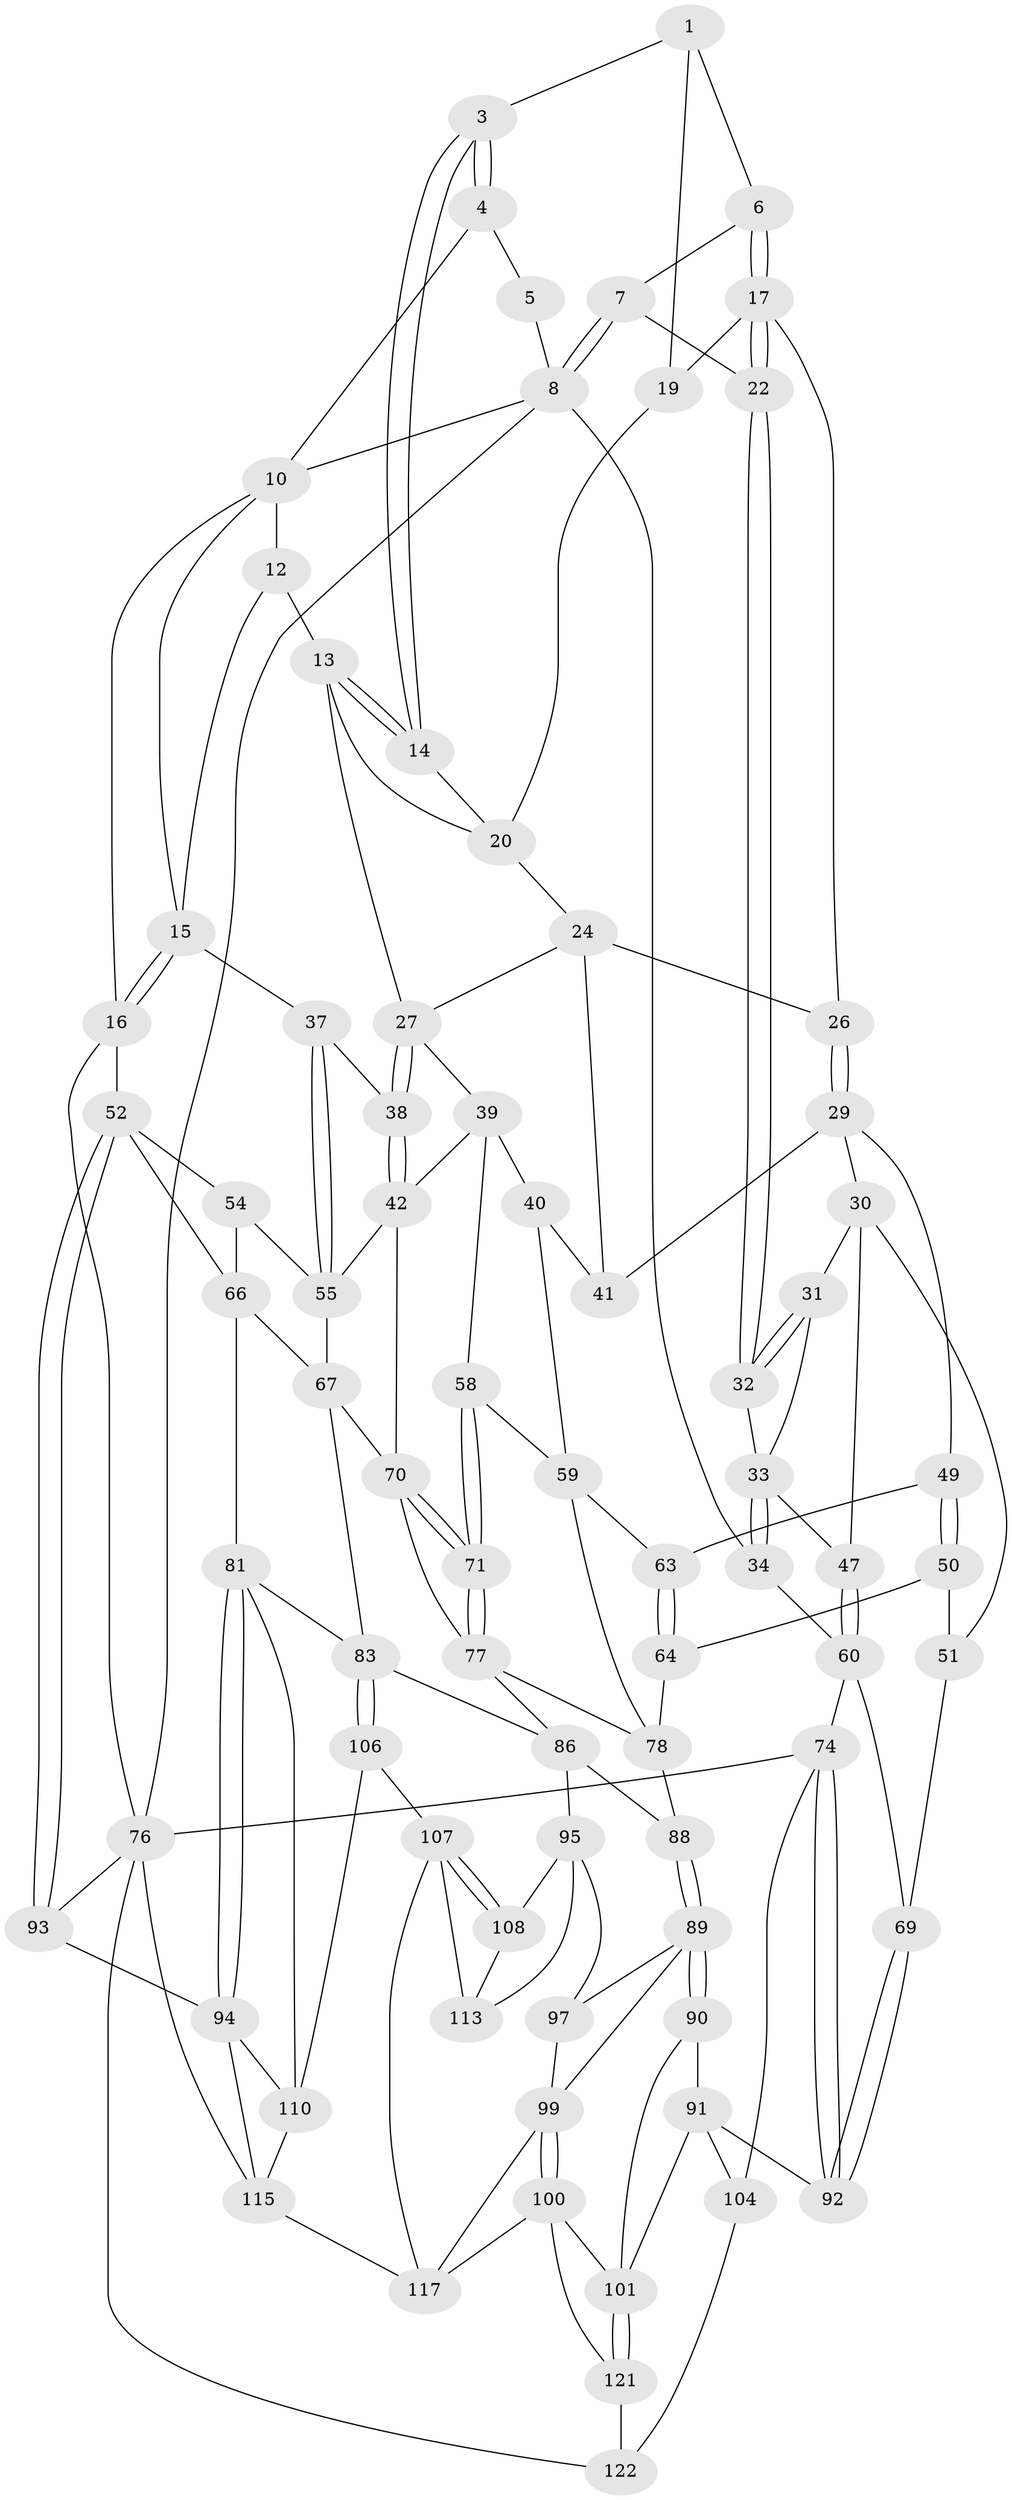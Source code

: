 // original degree distribution, {3: 0.016, 5: 0.592, 4: 0.208, 6: 0.184}
// Generated by graph-tools (version 1.1) at 2025/42/03/06/25 10:42:30]
// undirected, 78 vertices, 168 edges
graph export_dot {
graph [start="1"]
  node [color=gray90,style=filled];
  1 [pos="+0.22599959799976632+0.05030835202193568",super="+2"];
  3 [pos="+0.4852624561076839+0"];
  4 [pos="+0.48754145967349+0"];
  5 [pos="+0+0"];
  6 [pos="+0.2397353934115396+0.08547112091698296"];
  7 [pos="+0.10066748380801385+0.10434619285236704"];
  8 [pos="+0+0",super="+9"];
  10 [pos="+0.8126578726437842+0",super="+11"];
  12 [pos="+0.7940832561912786+0.17429006150522108"];
  13 [pos="+0.736719539081106+0.17276350563954637",super="+23"];
  14 [pos="+0.7017057611607471+0.15162212923468588"];
  15 [pos="+1+0.18634301256470567",super="+36"];
  16 [pos="+1+0.19830131408058047"];
  17 [pos="+0.30056748170675834+0.14155755130079326",super="+18"];
  19 [pos="+0.4325000874184751+0.08332557690084753"];
  20 [pos="+0.5167613938832368+0.16079454631327406",super="+21"];
  22 [pos="+0.16864280713964294+0.22284650057050756"];
  24 [pos="+0.4761777139138105+0.2741599596246613",super="+25"];
  26 [pos="+0.3493575604990021+0.18366026848742106"];
  27 [pos="+0.6055106767284394+0.27609986842657486",super="+28"];
  29 [pos="+0.29088988656260617+0.33835550350396515",super="+45"];
  30 [pos="+0.27485880020996406+0.33673971715432904",super="+46"];
  31 [pos="+0.1683540162979699+0.2305751257925294"];
  32 [pos="+0.16742181131238687+0.226803362572988"];
  33 [pos="+0.01747222329515926+0.25283298204634413",super="+35"];
  34 [pos="+0+0.2004987530647921"];
  37 [pos="+0.830434930496073+0.2858146626806209"];
  38 [pos="+0.7022168918028211+0.34913284195629607"];
  39 [pos="+0.5702254129948187+0.3672805057599099",super="+43"];
  40 [pos="+0.4857327598687479+0.37317868211292926",super="+48"];
  41 [pos="+0.42569267306107755+0.3359014039581029",super="+44"];
  42 [pos="+0.6434166571173624+0.4545303902682805",super="+57"];
  47 [pos="+0.1155684279799674+0.4290499429830799"];
  49 [pos="+0.3425325344669399+0.42720004198430517"];
  50 [pos="+0.20978595387071777+0.5018949720769827",super="+65"];
  51 [pos="+0.16741452491596623+0.4897005603649157",super="+68"];
  52 [pos="+1+0.5515040960466885",super="+53"];
  54 [pos="+0.9292705452254648+0.4214385869847382"];
  55 [pos="+0.8528570447698066+0.3625582801287624",super="+56"];
  58 [pos="+0.5187989469573585+0.5125605492429159"];
  59 [pos="+0.48098942096219655+0.5090411967656504",super="+62"];
  60 [pos="+0+0.461003338100217",super="+61"];
  63 [pos="+0.3529679838868052+0.4449694413148069"];
  64 [pos="+0.31638881411986186+0.6195254542039902"];
  66 [pos="+0.7929147131094415+0.5618820509121621",super="+80"];
  67 [pos="+0.743621436652953+0.5396521962440668",super="+72"];
  69 [pos="+0.10143472545631761+0.6373335863901837"];
  70 [pos="+0.6201452612400058+0.5472980480485038",super="+73"];
  71 [pos="+0.5670084978990062+0.6214236148526697"];
  74 [pos="+0+0.8239170247310091",super="+75"];
  76 [pos="+0+1",super="+105"];
  77 [pos="+0.5738433678178968+0.6480468294579416",super="+85"];
  78 [pos="+0.41143610247723317+0.5959600664710291",super="+79"];
  81 [pos="+0.8105506942344959+0.7552176607693555",super="+82"];
  83 [pos="+0.7345945722519646+0.7650487164336169",super="+84"];
  86 [pos="+0.5850704033376309+0.7294649225651162",super="+87"];
  88 [pos="+0.3403562670353433+0.6809858722853878"];
  89 [pos="+0.3329236907226525+0.6956618195041976",super="+98"];
  90 [pos="+0.27632872079118864+0.7268788781496948"];
  91 [pos="+0.14974172875434094+0.7313565734976633",super="+103"];
  92 [pos="+0.10559190326101321+0.6705348693043521"];
  93 [pos="+1+0.6067796280322841"];
  94 [pos="+0.8998511101959221+0.7945950245249829",super="+112"];
  95 [pos="+0.5811107287952021+0.7382858885385584",super="+96"];
  97 [pos="+0.42817943942315184+0.8459428032692456"];
  99 [pos="+0.324358248076903+0.8831232850496428",super="+116"];
  100 [pos="+0.2658977398397001+0.8999469856914392",super="+118"];
  101 [pos="+0.26495200470395897+0.8985216592076485",super="+102"];
  104 [pos="+0.06999539684156245+0.8681235602208843"];
  106 [pos="+0.655926030109513+0.927635051242713"];
  107 [pos="+0.6483761021428012+0.9231660517492838",super="+119"];
  108 [pos="+0.6380389504157505+0.9146807942683458",super="+109"];
  110 [pos="+0.7802732113230084+0.8903865457812106",super="+111"];
  113 [pos="+0.5065485444211503+0.8927962708667854",super="+114"];
  115 [pos="+1+1",super="+125"];
  117 [pos="+0.3269879175927738+1",super="+120"];
  121 [pos="+0.10865631966454216+0.937602119090219",super="+123"];
  122 [pos="+0.07973543522802548+0.8893380217564887",super="+124"];
  1 -- 6;
  1 -- 3;
  1 -- 19;
  3 -- 4;
  3 -- 4;
  3 -- 14;
  3 -- 14;
  4 -- 5;
  4 -- 10;
  5 -- 8;
  6 -- 7;
  6 -- 17;
  6 -- 17;
  7 -- 8;
  7 -- 8;
  7 -- 22;
  8 -- 34;
  8 -- 10;
  8 -- 76;
  10 -- 16;
  10 -- 12;
  10 -- 15;
  12 -- 13;
  12 -- 15;
  13 -- 14;
  13 -- 14;
  13 -- 27;
  13 -- 20;
  14 -- 20;
  15 -- 16;
  15 -- 16;
  15 -- 37;
  16 -- 52;
  16 -- 76;
  17 -- 22;
  17 -- 22;
  17 -- 26;
  17 -- 19;
  19 -- 20;
  20 -- 24;
  22 -- 32;
  22 -- 32;
  24 -- 27;
  24 -- 41;
  24 -- 26;
  26 -- 29;
  26 -- 29;
  27 -- 38;
  27 -- 38;
  27 -- 39;
  29 -- 30;
  29 -- 41;
  29 -- 49;
  30 -- 31;
  30 -- 51;
  30 -- 47;
  31 -- 32;
  31 -- 32;
  31 -- 33;
  32 -- 33;
  33 -- 34;
  33 -- 34;
  33 -- 47;
  34 -- 60;
  37 -- 38;
  37 -- 55;
  37 -- 55;
  38 -- 42;
  38 -- 42;
  39 -- 40;
  39 -- 42;
  39 -- 58;
  40 -- 41 [weight=2];
  40 -- 59;
  42 -- 70;
  42 -- 55;
  47 -- 60;
  47 -- 60;
  49 -- 50;
  49 -- 50;
  49 -- 63;
  50 -- 51 [weight=2];
  50 -- 64;
  51 -- 69;
  52 -- 93;
  52 -- 93;
  52 -- 54;
  52 -- 66;
  54 -- 55;
  54 -- 66;
  55 -- 67;
  58 -- 59;
  58 -- 71;
  58 -- 71;
  59 -- 78;
  59 -- 63;
  60 -- 69;
  60 -- 74;
  63 -- 64;
  63 -- 64;
  64 -- 78;
  66 -- 67;
  66 -- 81;
  67 -- 83;
  67 -- 70;
  69 -- 92;
  69 -- 92;
  70 -- 71;
  70 -- 71;
  70 -- 77;
  71 -- 77;
  71 -- 77;
  74 -- 92;
  74 -- 92;
  74 -- 104;
  74 -- 76;
  76 -- 122;
  76 -- 115;
  76 -- 93;
  77 -- 78;
  77 -- 86;
  78 -- 88;
  81 -- 94;
  81 -- 94;
  81 -- 83;
  81 -- 110;
  83 -- 106;
  83 -- 106;
  83 -- 86;
  86 -- 95;
  86 -- 88;
  88 -- 89;
  88 -- 89;
  89 -- 90;
  89 -- 90;
  89 -- 99;
  89 -- 97;
  90 -- 91;
  90 -- 101;
  91 -- 92;
  91 -- 104;
  91 -- 101;
  93 -- 94;
  94 -- 115;
  94 -- 110;
  95 -- 97;
  95 -- 113;
  95 -- 108;
  97 -- 99;
  99 -- 100;
  99 -- 100;
  99 -- 117;
  100 -- 101;
  100 -- 121;
  100 -- 117;
  101 -- 121;
  101 -- 121;
  104 -- 122;
  106 -- 107;
  106 -- 110;
  107 -- 108;
  107 -- 108;
  107 -- 117;
  107 -- 113;
  108 -- 113 [weight=2];
  110 -- 115;
  115 -- 117;
  121 -- 122 [weight=2];
}
